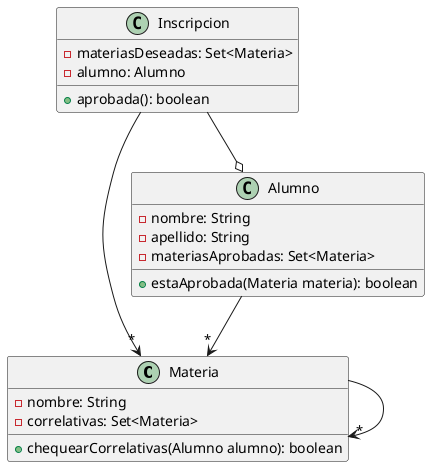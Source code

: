 @startuml

Materia --> "*" Materia
Inscripcion --o Alumno
Inscripcion --> "*" Materia
Alumno --> "*" Materia

class Materia
{
    -nombre: String
    -correlativas: Set<Materia>
    +chequearCorrelativas(Alumno alumno): boolean
}
class Alumno
{
    -nombre: String
    -apellido: String
    -materiasAprobadas: Set<Materia>
    +estaAprobada(Materia materia): boolean
}

class Inscripcion
{
    -materiasDeseadas: Set<Materia>
    -alumno: Alumno
    +aprobada(): boolean
}
@enduml